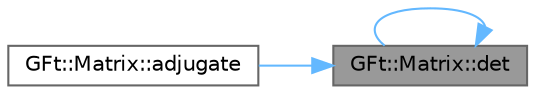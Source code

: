 digraph "GFt::Matrix::det"
{
 // LATEX_PDF_SIZE
  bgcolor="transparent";
  edge [fontname=Helvetica,fontsize=10,labelfontname=Helvetica,labelfontsize=10];
  node [fontname=Helvetica,fontsize=10,shape=box,height=0.2,width=0.4];
  rankdir="RL";
  Node1 [id="Node000001",label="GFt::Matrix::det",height=0.2,width=0.4,color="gray40", fillcolor="grey60", style="filled", fontcolor="black",tooltip="求矩阵的行列式值"];
  Node1 -> Node2 [id="edge1_Node000001_Node000002",dir="back",color="steelblue1",style="solid",tooltip=" "];
  Node2 [id="Node000002",label="GFt::Matrix::adjugate",height=0.2,width=0.4,color="grey40", fillcolor="white", style="filled",URL="$class_g_ft_1_1_matrix.html#adbb64b6edb93a8113c36806e3fb39404",tooltip="求矩阵的伴随矩阵"];
  Node1 -> Node1 [id="edge2_Node000001_Node000001",dir="back",color="steelblue1",style="solid",tooltip=" "];
}
